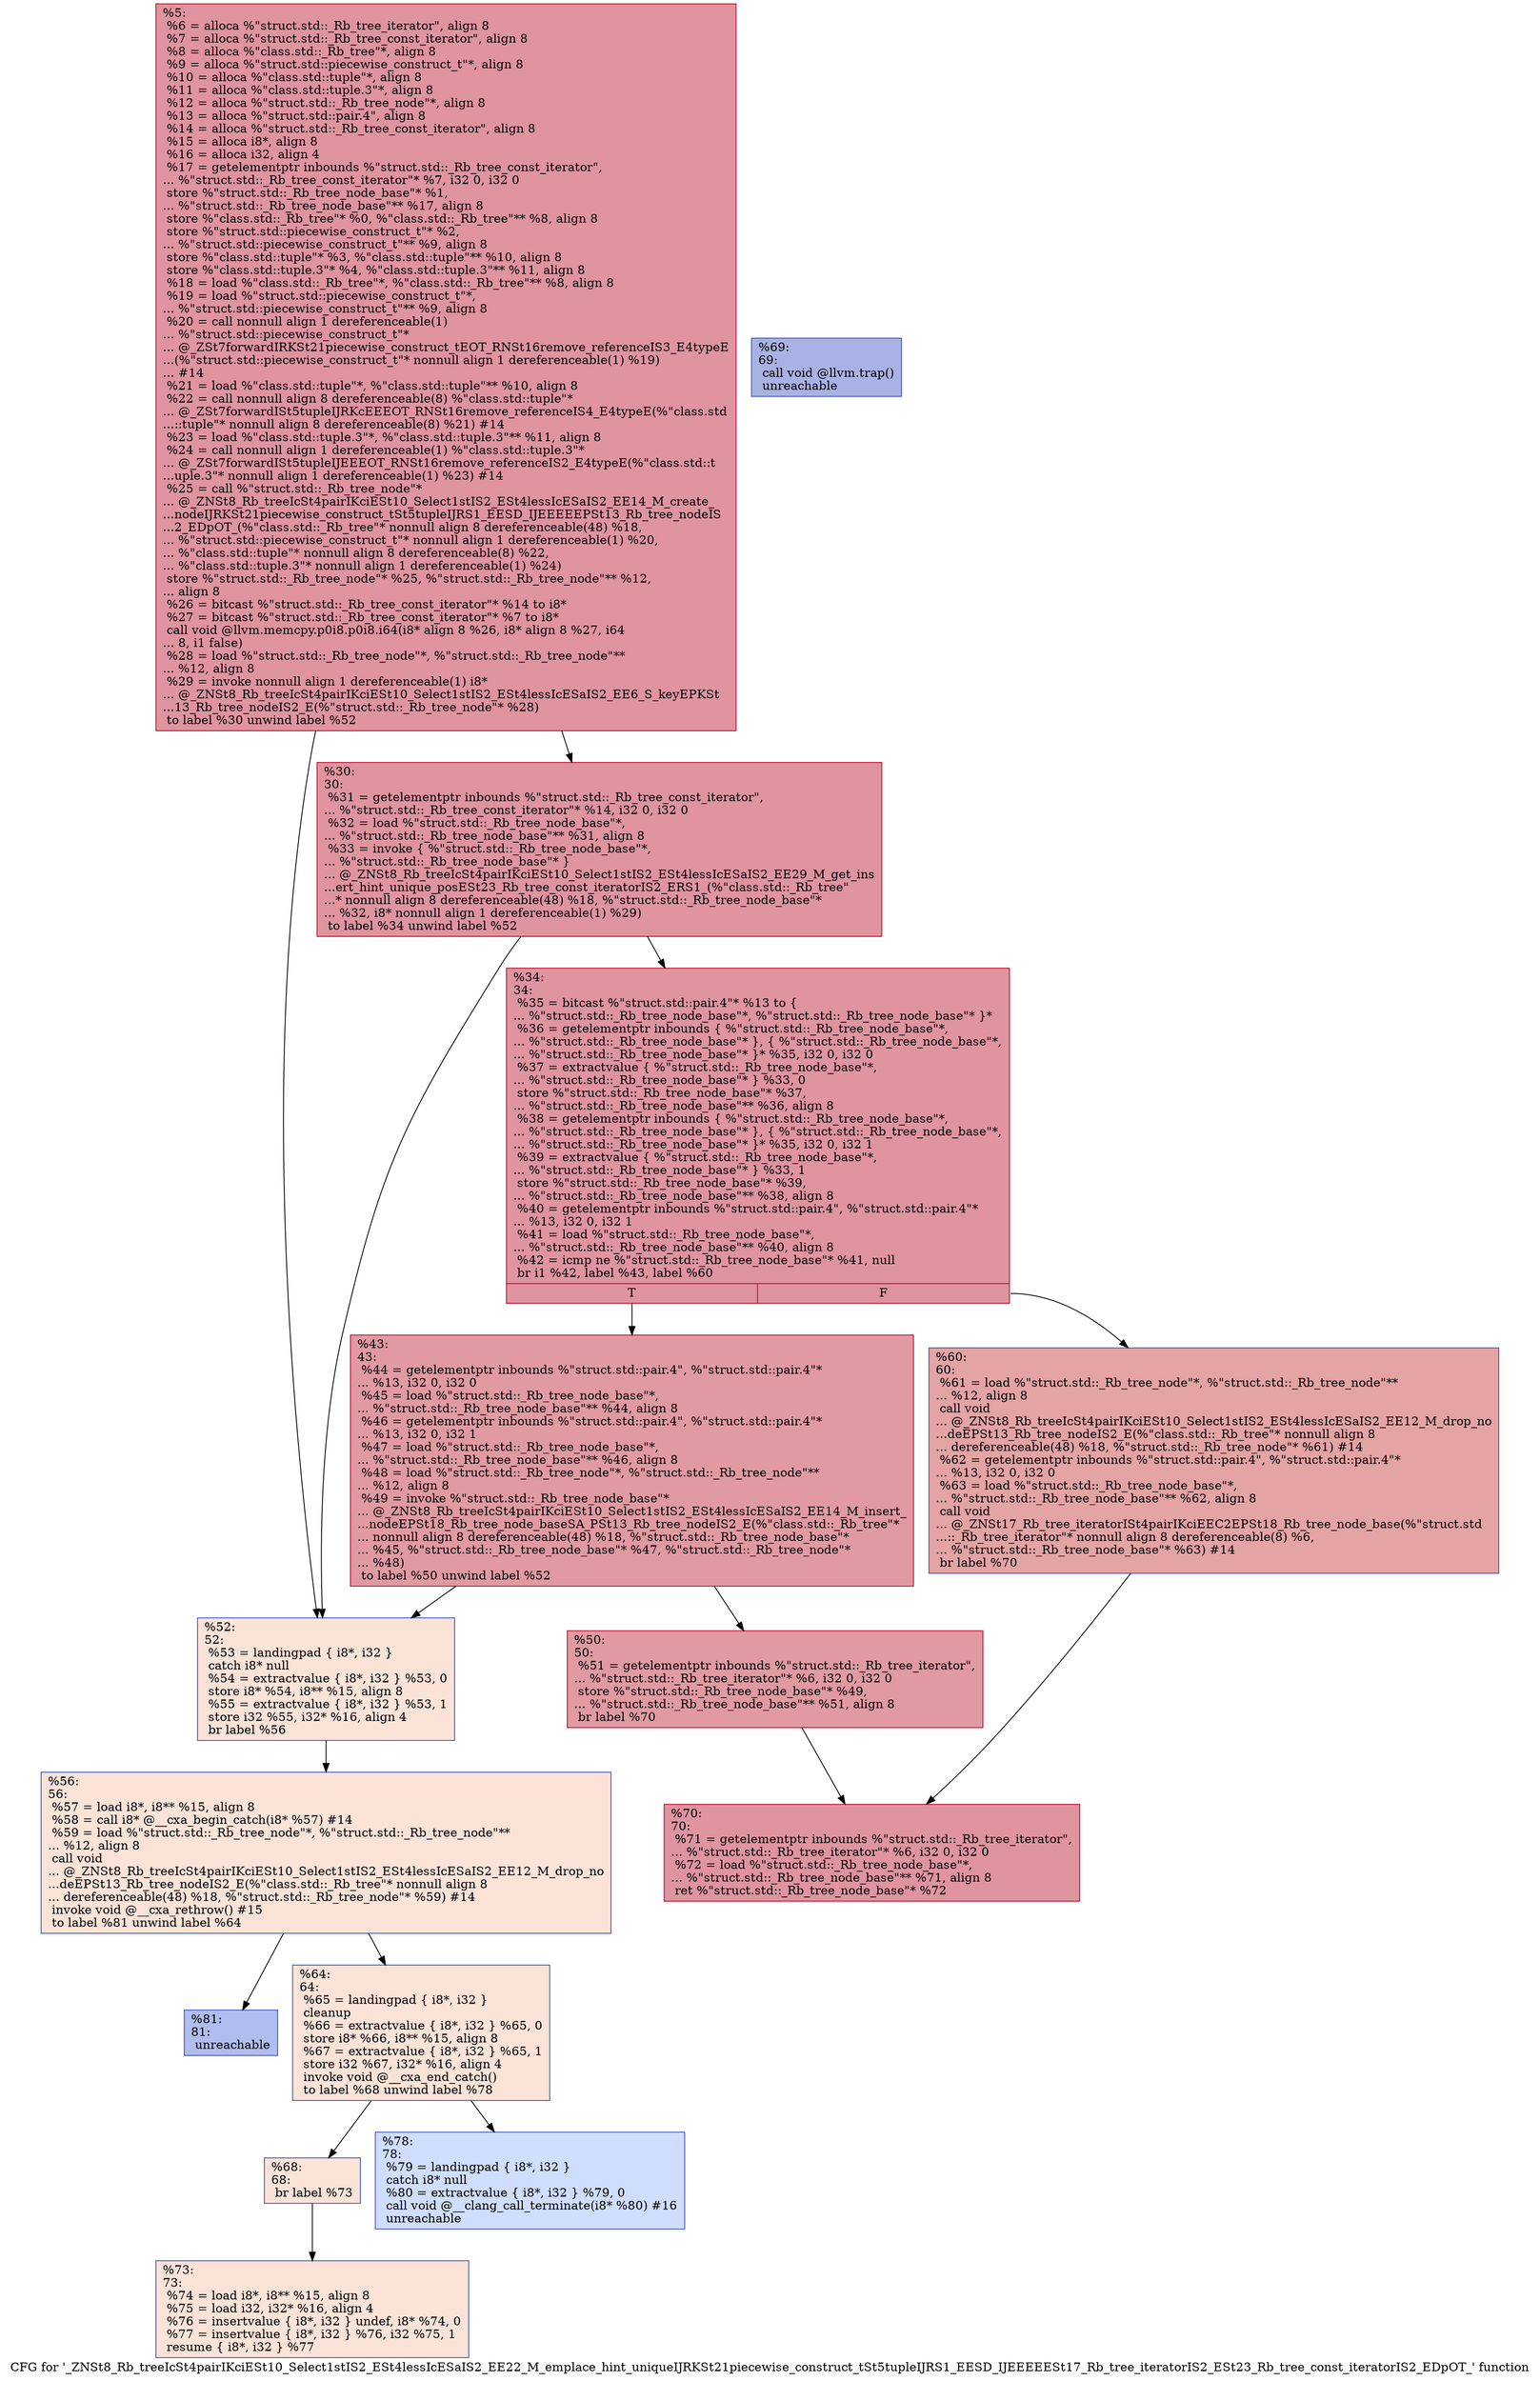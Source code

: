 digraph "CFG for '_ZNSt8_Rb_treeIcSt4pairIKciESt10_Select1stIS2_ESt4lessIcESaIS2_EE22_M_emplace_hint_uniqueIJRKSt21piecewise_construct_tSt5tupleIJRS1_EESD_IJEEEEESt17_Rb_tree_iteratorIS2_ESt23_Rb_tree_const_iteratorIS2_EDpOT_' function" {
	label="CFG for '_ZNSt8_Rb_treeIcSt4pairIKciESt10_Select1stIS2_ESt4lessIcESaIS2_EE22_M_emplace_hint_uniqueIJRKSt21piecewise_construct_tSt5tupleIJRS1_EESD_IJEEEEESt17_Rb_tree_iteratorIS2_ESt23_Rb_tree_const_iteratorIS2_EDpOT_' function";

	Node0x557bfd508900 [shape=record,color="#b70d28ff", style=filled, fillcolor="#b70d2870",label="{%5:\l  %6 = alloca %\"struct.std::_Rb_tree_iterator\", align 8\l  %7 = alloca %\"struct.std::_Rb_tree_const_iterator\", align 8\l  %8 = alloca %\"class.std::_Rb_tree\"*, align 8\l  %9 = alloca %\"struct.std::piecewise_construct_t\"*, align 8\l  %10 = alloca %\"class.std::tuple\"*, align 8\l  %11 = alloca %\"class.std::tuple.3\"*, align 8\l  %12 = alloca %\"struct.std::_Rb_tree_node\"*, align 8\l  %13 = alloca %\"struct.std::pair.4\", align 8\l  %14 = alloca %\"struct.std::_Rb_tree_const_iterator\", align 8\l  %15 = alloca i8*, align 8\l  %16 = alloca i32, align 4\l  %17 = getelementptr inbounds %\"struct.std::_Rb_tree_const_iterator\",\l... %\"struct.std::_Rb_tree_const_iterator\"* %7, i32 0, i32 0\l  store %\"struct.std::_Rb_tree_node_base\"* %1,\l... %\"struct.std::_Rb_tree_node_base\"** %17, align 8\l  store %\"class.std::_Rb_tree\"* %0, %\"class.std::_Rb_tree\"** %8, align 8\l  store %\"struct.std::piecewise_construct_t\"* %2,\l... %\"struct.std::piecewise_construct_t\"** %9, align 8\l  store %\"class.std::tuple\"* %3, %\"class.std::tuple\"** %10, align 8\l  store %\"class.std::tuple.3\"* %4, %\"class.std::tuple.3\"** %11, align 8\l  %18 = load %\"class.std::_Rb_tree\"*, %\"class.std::_Rb_tree\"** %8, align 8\l  %19 = load %\"struct.std::piecewise_construct_t\"*,\l... %\"struct.std::piecewise_construct_t\"** %9, align 8\l  %20 = call nonnull align 1 dereferenceable(1)\l... %\"struct.std::piecewise_construct_t\"*\l... @_ZSt7forwardIRKSt21piecewise_construct_tEOT_RNSt16remove_referenceIS3_E4typeE\l...(%\"struct.std::piecewise_construct_t\"* nonnull align 1 dereferenceable(1) %19)\l... #14\l  %21 = load %\"class.std::tuple\"*, %\"class.std::tuple\"** %10, align 8\l  %22 = call nonnull align 8 dereferenceable(8) %\"class.std::tuple\"*\l... @_ZSt7forwardISt5tupleIJRKcEEEOT_RNSt16remove_referenceIS4_E4typeE(%\"class.std\l...::tuple\"* nonnull align 8 dereferenceable(8) %21) #14\l  %23 = load %\"class.std::tuple.3\"*, %\"class.std::tuple.3\"** %11, align 8\l  %24 = call nonnull align 1 dereferenceable(1) %\"class.std::tuple.3\"*\l... @_ZSt7forwardISt5tupleIJEEEOT_RNSt16remove_referenceIS2_E4typeE(%\"class.std::t\l...uple.3\"* nonnull align 1 dereferenceable(1) %23) #14\l  %25 = call %\"struct.std::_Rb_tree_node\"*\l... @_ZNSt8_Rb_treeIcSt4pairIKciESt10_Select1stIS2_ESt4lessIcESaIS2_EE14_M_create_\l...nodeIJRKSt21piecewise_construct_tSt5tupleIJRS1_EESD_IJEEEEEPSt13_Rb_tree_nodeIS\l...2_EDpOT_(%\"class.std::_Rb_tree\"* nonnull align 8 dereferenceable(48) %18,\l... %\"struct.std::piecewise_construct_t\"* nonnull align 1 dereferenceable(1) %20,\l... %\"class.std::tuple\"* nonnull align 8 dereferenceable(8) %22,\l... %\"class.std::tuple.3\"* nonnull align 1 dereferenceable(1) %24)\l  store %\"struct.std::_Rb_tree_node\"* %25, %\"struct.std::_Rb_tree_node\"** %12,\l... align 8\l  %26 = bitcast %\"struct.std::_Rb_tree_const_iterator\"* %14 to i8*\l  %27 = bitcast %\"struct.std::_Rb_tree_const_iterator\"* %7 to i8*\l  call void @llvm.memcpy.p0i8.p0i8.i64(i8* align 8 %26, i8* align 8 %27, i64\l... 8, i1 false)\l  %28 = load %\"struct.std::_Rb_tree_node\"*, %\"struct.std::_Rb_tree_node\"**\l... %12, align 8\l  %29 = invoke nonnull align 1 dereferenceable(1) i8*\l... @_ZNSt8_Rb_treeIcSt4pairIKciESt10_Select1stIS2_ESt4lessIcESaIS2_EE6_S_keyEPKSt\l...13_Rb_tree_nodeIS2_E(%\"struct.std::_Rb_tree_node\"* %28)\l          to label %30 unwind label %52\l}"];
	Node0x557bfd508900 -> Node0x557bfd509fb0;
	Node0x557bfd508900 -> Node0x557bfd50a000;
	Node0x557bfd509fb0 [shape=record,color="#b70d28ff", style=filled, fillcolor="#b70d2870",label="{%30:\l30:                                               \l  %31 = getelementptr inbounds %\"struct.std::_Rb_tree_const_iterator\",\l... %\"struct.std::_Rb_tree_const_iterator\"* %14, i32 0, i32 0\l  %32 = load %\"struct.std::_Rb_tree_node_base\"*,\l... %\"struct.std::_Rb_tree_node_base\"** %31, align 8\l  %33 = invoke \{ %\"struct.std::_Rb_tree_node_base\"*,\l... %\"struct.std::_Rb_tree_node_base\"* \}\l... @_ZNSt8_Rb_treeIcSt4pairIKciESt10_Select1stIS2_ESt4lessIcESaIS2_EE29_M_get_ins\l...ert_hint_unique_posESt23_Rb_tree_const_iteratorIS2_ERS1_(%\"class.std::_Rb_tree\"\l...* nonnull align 8 dereferenceable(48) %18, %\"struct.std::_Rb_tree_node_base\"*\l... %32, i8* nonnull align 1 dereferenceable(1) %29)\l          to label %34 unwind label %52\l}"];
	Node0x557bfd509fb0 -> Node0x557bfd50a350;
	Node0x557bfd509fb0 -> Node0x557bfd50a000;
	Node0x557bfd50a350 [shape=record,color="#b70d28ff", style=filled, fillcolor="#b70d2870",label="{%34:\l34:                                               \l  %35 = bitcast %\"struct.std::pair.4\"* %13 to \{\l... %\"struct.std::_Rb_tree_node_base\"*, %\"struct.std::_Rb_tree_node_base\"* \}*\l  %36 = getelementptr inbounds \{ %\"struct.std::_Rb_tree_node_base\"*,\l... %\"struct.std::_Rb_tree_node_base\"* \}, \{ %\"struct.std::_Rb_tree_node_base\"*,\l... %\"struct.std::_Rb_tree_node_base\"* \}* %35, i32 0, i32 0\l  %37 = extractvalue \{ %\"struct.std::_Rb_tree_node_base\"*,\l... %\"struct.std::_Rb_tree_node_base\"* \} %33, 0\l  store %\"struct.std::_Rb_tree_node_base\"* %37,\l... %\"struct.std::_Rb_tree_node_base\"** %36, align 8\l  %38 = getelementptr inbounds \{ %\"struct.std::_Rb_tree_node_base\"*,\l... %\"struct.std::_Rb_tree_node_base\"* \}, \{ %\"struct.std::_Rb_tree_node_base\"*,\l... %\"struct.std::_Rb_tree_node_base\"* \}* %35, i32 0, i32 1\l  %39 = extractvalue \{ %\"struct.std::_Rb_tree_node_base\"*,\l... %\"struct.std::_Rb_tree_node_base\"* \} %33, 1\l  store %\"struct.std::_Rb_tree_node_base\"* %39,\l... %\"struct.std::_Rb_tree_node_base\"** %38, align 8\l  %40 = getelementptr inbounds %\"struct.std::pair.4\", %\"struct.std::pair.4\"*\l... %13, i32 0, i32 1\l  %41 = load %\"struct.std::_Rb_tree_node_base\"*,\l... %\"struct.std::_Rb_tree_node_base\"** %40, align 8\l  %42 = icmp ne %\"struct.std::_Rb_tree_node_base\"* %41, null\l  br i1 %42, label %43, label %60\l|{<s0>T|<s1>F}}"];
	Node0x557bfd50a350:s0 -> Node0x557bfd50abf0;
	Node0x557bfd50a350:s1 -> Node0x557bfd50ac40;
	Node0x557bfd50abf0 [shape=record,color="#b70d28ff", style=filled, fillcolor="#bb1b2c70",label="{%43:\l43:                                               \l  %44 = getelementptr inbounds %\"struct.std::pair.4\", %\"struct.std::pair.4\"*\l... %13, i32 0, i32 0\l  %45 = load %\"struct.std::_Rb_tree_node_base\"*,\l... %\"struct.std::_Rb_tree_node_base\"** %44, align 8\l  %46 = getelementptr inbounds %\"struct.std::pair.4\", %\"struct.std::pair.4\"*\l... %13, i32 0, i32 1\l  %47 = load %\"struct.std::_Rb_tree_node_base\"*,\l... %\"struct.std::_Rb_tree_node_base\"** %46, align 8\l  %48 = load %\"struct.std::_Rb_tree_node\"*, %\"struct.std::_Rb_tree_node\"**\l... %12, align 8\l  %49 = invoke %\"struct.std::_Rb_tree_node_base\"*\l... @_ZNSt8_Rb_treeIcSt4pairIKciESt10_Select1stIS2_ESt4lessIcESaIS2_EE14_M_insert_\l...nodeEPSt18_Rb_tree_node_baseSA_PSt13_Rb_tree_nodeIS2_E(%\"class.std::_Rb_tree\"*\l... nonnull align 8 dereferenceable(48) %18, %\"struct.std::_Rb_tree_node_base\"*\l... %45, %\"struct.std::_Rb_tree_node_base\"* %47, %\"struct.std::_Rb_tree_node\"*\l... %48)\l          to label %50 unwind label %52\l}"];
	Node0x557bfd50abf0 -> Node0x557bfd50aff0;
	Node0x557bfd50abf0 -> Node0x557bfd50a000;
	Node0x557bfd50aff0 [shape=record,color="#b70d28ff", style=filled, fillcolor="#bb1b2c70",label="{%50:\l50:                                               \l  %51 = getelementptr inbounds %\"struct.std::_Rb_tree_iterator\",\l... %\"struct.std::_Rb_tree_iterator\"* %6, i32 0, i32 0\l  store %\"struct.std::_Rb_tree_node_base\"* %49,\l... %\"struct.std::_Rb_tree_node_base\"** %51, align 8\l  br label %70\l}"];
	Node0x557bfd50aff0 -> Node0x557bfd50b440;
	Node0x557bfd50a000 [shape=record,color="#3d50c3ff", style=filled, fillcolor="#f6bfa670",label="{%52:\l52:                                               \l  %53 = landingpad \{ i8*, i32 \}\l          catch i8* null\l  %54 = extractvalue \{ i8*, i32 \} %53, 0\l  store i8* %54, i8** %15, align 8\l  %55 = extractvalue \{ i8*, i32 \} %53, 1\l  store i32 %55, i32* %16, align 4\l  br label %56\l}"];
	Node0x557bfd50a000 -> Node0x557bfd50b7e0;
	Node0x557bfd50b7e0 [shape=record,color="#3d50c3ff", style=filled, fillcolor="#f6bfa670",label="{%56:\l56:                                               \l  %57 = load i8*, i8** %15, align 8\l  %58 = call i8* @__cxa_begin_catch(i8* %57) #14\l  %59 = load %\"struct.std::_Rb_tree_node\"*, %\"struct.std::_Rb_tree_node\"**\l... %12, align 8\l  call void\l... @_ZNSt8_Rb_treeIcSt4pairIKciESt10_Select1stIS2_ESt4lessIcESaIS2_EE12_M_drop_no\l...deEPSt13_Rb_tree_nodeIS2_E(%\"class.std::_Rb_tree\"* nonnull align 8\l... dereferenceable(48) %18, %\"struct.std::_Rb_tree_node\"* %59) #14\l  invoke void @__cxa_rethrow() #15\l          to label %81 unwind label %64\l}"];
	Node0x557bfd50b7e0 -> Node0x557bfd50bd10;
	Node0x557bfd50b7e0 -> Node0x557bfd50bd60;
	Node0x557bfd50ac40 [shape=record,color="#3d50c3ff", style=filled, fillcolor="#c32e3170",label="{%60:\l60:                                               \l  %61 = load %\"struct.std::_Rb_tree_node\"*, %\"struct.std::_Rb_tree_node\"**\l... %12, align 8\l  call void\l... @_ZNSt8_Rb_treeIcSt4pairIKciESt10_Select1stIS2_ESt4lessIcESaIS2_EE12_M_drop_no\l...deEPSt13_Rb_tree_nodeIS2_E(%\"class.std::_Rb_tree\"* nonnull align 8\l... dereferenceable(48) %18, %\"struct.std::_Rb_tree_node\"* %61) #14\l  %62 = getelementptr inbounds %\"struct.std::pair.4\", %\"struct.std::pair.4\"*\l... %13, i32 0, i32 0\l  %63 = load %\"struct.std::_Rb_tree_node_base\"*,\l... %\"struct.std::_Rb_tree_node_base\"** %62, align 8\l  call void\l... @_ZNSt17_Rb_tree_iteratorISt4pairIKciEEC2EPSt18_Rb_tree_node_base(%\"struct.std\l...::_Rb_tree_iterator\"* nonnull align 8 dereferenceable(8) %6,\l... %\"struct.std::_Rb_tree_node_base\"* %63) #14\l  br label %70\l}"];
	Node0x557bfd50ac40 -> Node0x557bfd50b440;
	Node0x557bfd50bd60 [shape=record,color="#3d50c3ff", style=filled, fillcolor="#f6bfa670",label="{%64:\l64:                                               \l  %65 = landingpad \{ i8*, i32 \}\l          cleanup\l  %66 = extractvalue \{ i8*, i32 \} %65, 0\l  store i8* %66, i8** %15, align 8\l  %67 = extractvalue \{ i8*, i32 \} %65, 1\l  store i32 %67, i32* %16, align 4\l  invoke void @__cxa_end_catch()\l          to label %68 unwind label %78\l}"];
	Node0x557bfd50bd60 -> Node0x557bfd50c7a0;
	Node0x557bfd50bd60 -> Node0x557bfd50c7f0;
	Node0x557bfd50c7a0 [shape=record,color="#3d50c3ff", style=filled, fillcolor="#f6bfa670",label="{%68:\l68:                                               \l  br label %73\l}"];
	Node0x557bfd50c7a0 -> Node0x557bfd50ca70;
	Node0x557bfd50cb30 [shape=record,color="#3d50c3ff", style=filled, fillcolor="#3d50c370",label="{%69:\l69:                                               \l  call void @llvm.trap()\l  unreachable\l}"];
	Node0x557bfd50b440 [shape=record,color="#b70d28ff", style=filled, fillcolor="#b70d2870",label="{%70:\l70:                                               \l  %71 = getelementptr inbounds %\"struct.std::_Rb_tree_iterator\",\l... %\"struct.std::_Rb_tree_iterator\"* %6, i32 0, i32 0\l  %72 = load %\"struct.std::_Rb_tree_node_base\"*,\l... %\"struct.std::_Rb_tree_node_base\"** %71, align 8\l  ret %\"struct.std::_Rb_tree_node_base\"* %72\l}"];
	Node0x557bfd50ca70 [shape=record,color="#3d50c3ff", style=filled, fillcolor="#f6bfa670",label="{%73:\l73:                                               \l  %74 = load i8*, i8** %15, align 8\l  %75 = load i32, i32* %16, align 4\l  %76 = insertvalue \{ i8*, i32 \} undef, i8* %74, 0\l  %77 = insertvalue \{ i8*, i32 \} %76, i32 %75, 1\l  resume \{ i8*, i32 \} %77\l}"];
	Node0x557bfd50c7f0 [shape=record,color="#3d50c3ff", style=filled, fillcolor="#93b5fe70",label="{%78:\l78:                                               \l  %79 = landingpad \{ i8*, i32 \}\l          catch i8* null\l  %80 = extractvalue \{ i8*, i32 \} %79, 0\l  call void @__clang_call_terminate(i8* %80) #16\l  unreachable\l}"];
	Node0x557bfd50bd10 [shape=record,color="#3d50c3ff", style=filled, fillcolor="#4f69d970",label="{%81:\l81:                                               \l  unreachable\l}"];
}
